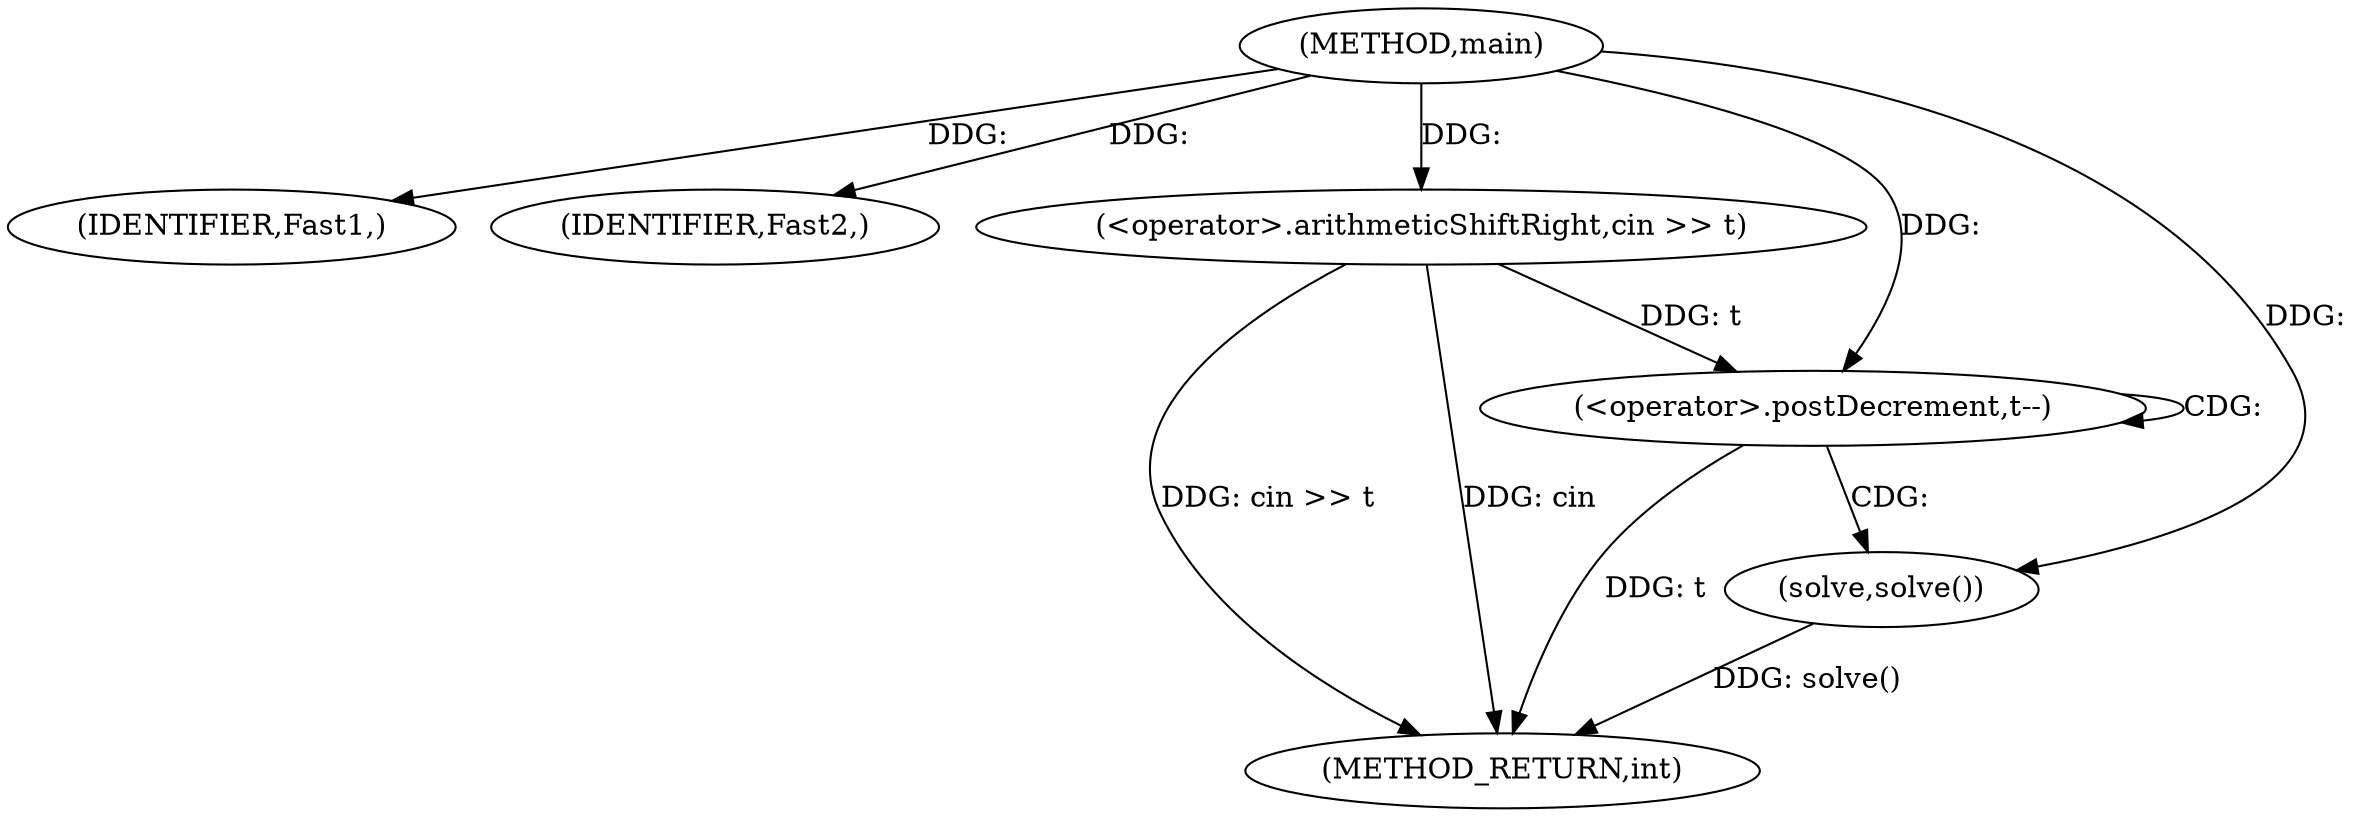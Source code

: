 digraph "main" {  
"1000287" [label = "(METHOD,main)" ]
"1000300" [label = "(METHOD_RETURN,int)" ]
"1000289" [label = "(IDENTIFIER,Fast1,)" ]
"1000290" [label = "(IDENTIFIER,Fast2,)" ]
"1000292" [label = "(<operator>.arithmeticShiftRight,cin >> t)" ]
"1000296" [label = "(<operator>.postDecrement,t--)" ]
"1000299" [label = "(solve,solve())" ]
  "1000292" -> "1000300"  [ label = "DDG: cin >> t"] 
  "1000296" -> "1000300"  [ label = "DDG: t"] 
  "1000299" -> "1000300"  [ label = "DDG: solve()"] 
  "1000292" -> "1000300"  [ label = "DDG: cin"] 
  "1000287" -> "1000289"  [ label = "DDG: "] 
  "1000287" -> "1000290"  [ label = "DDG: "] 
  "1000287" -> "1000292"  [ label = "DDG: "] 
  "1000292" -> "1000296"  [ label = "DDG: t"] 
  "1000287" -> "1000296"  [ label = "DDG: "] 
  "1000287" -> "1000299"  [ label = "DDG: "] 
  "1000296" -> "1000296"  [ label = "CDG: "] 
  "1000296" -> "1000299"  [ label = "CDG: "] 
}
